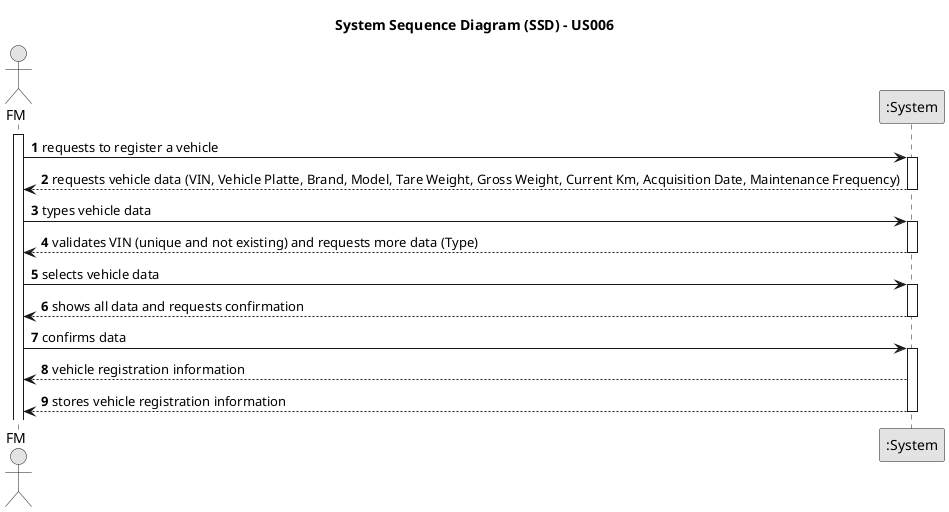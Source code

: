 @startuml
skinparam monochrome true
skinparam packageStyle rectangle
skinparam shadowing false

title System Sequence Diagram (SSD) - US006

autonumber

actor "FM" as FM
participant ":System" as System

activate FM

    FM -> System : requests to register a vehicle
    activate System

        System --> FM : requests vehicle data (VIN, Vehicle Platte, Brand, Model, Tare Weight, Gross Weight, Current Km, Acquisition Date, Maintenance Frequency)
    deactivate System

    FM -> System : types vehicle data
    activate System

        System --> FM : validates VIN (unique and not existing) and requests more data (Type)
    deactivate System

    FM -> System : selects vehicle data
        activate System

        System --> FM : shows all data and requests confirmation
    deactivate System

    FM -> System : confirms data
    activate System

        System --> FM :  vehicle registration information
        System --> FM : stores vehicle registration information
    deactivate System

@enduml